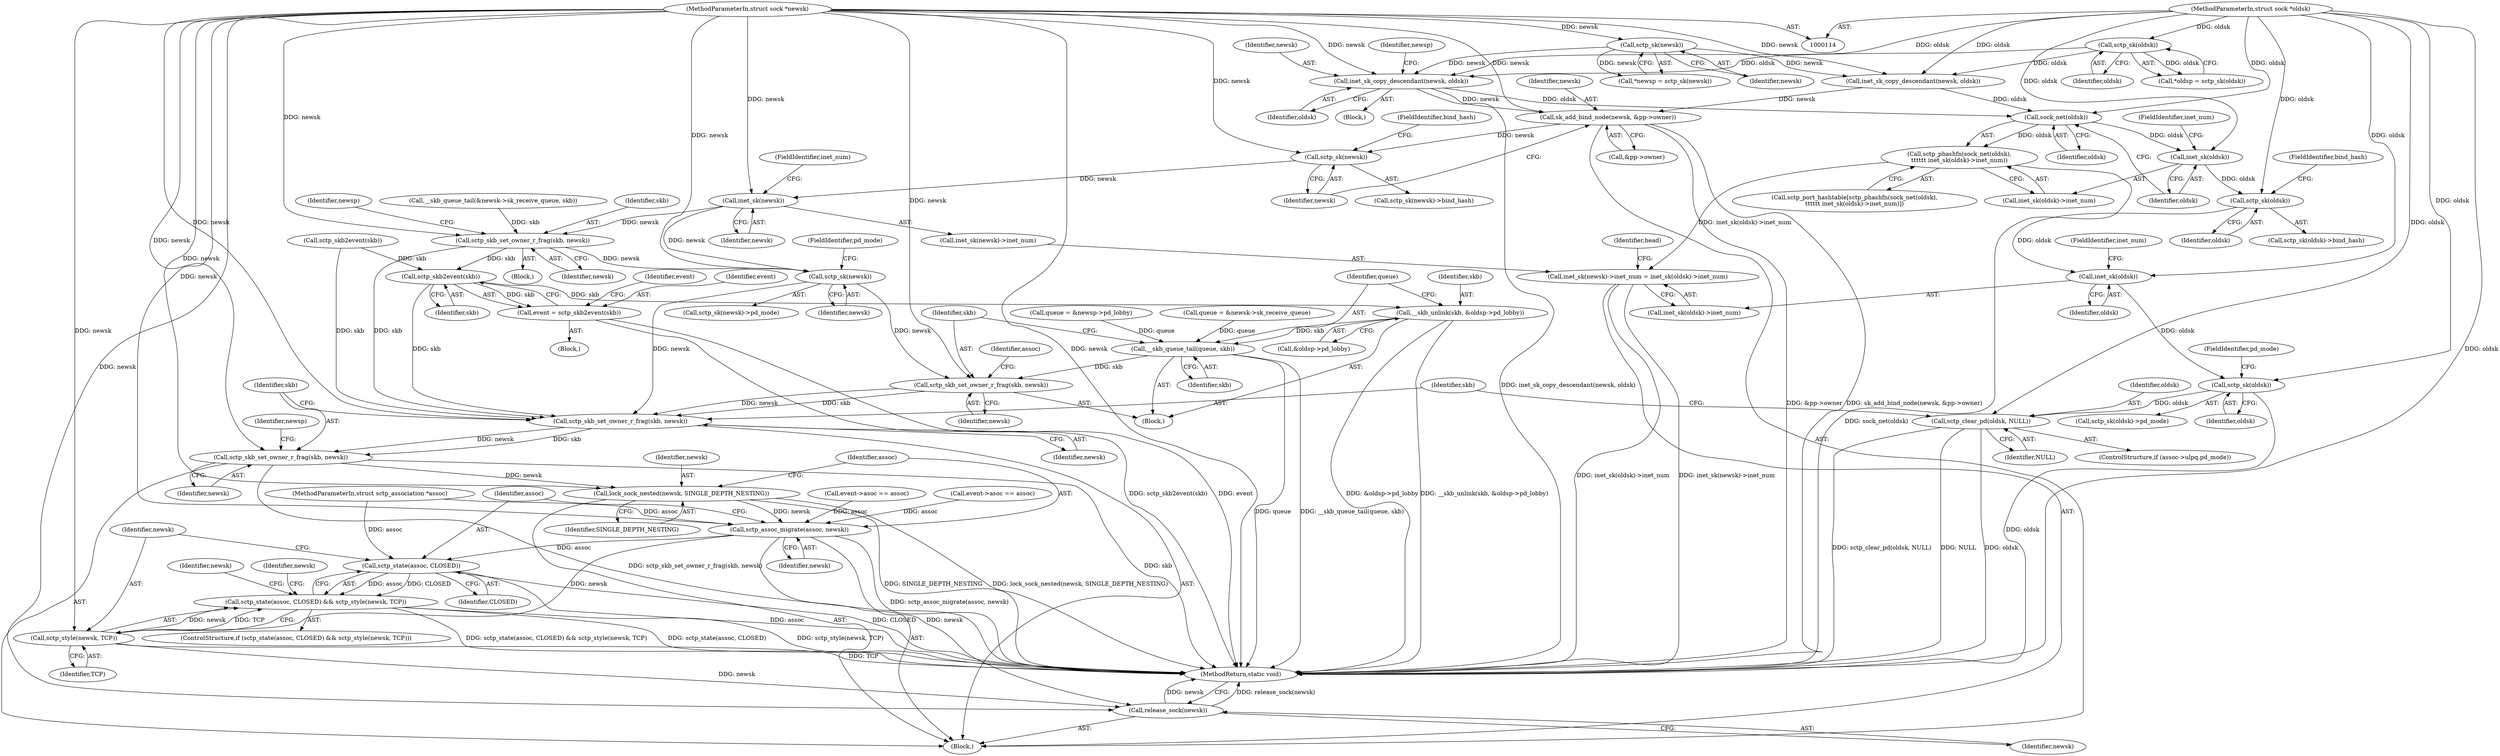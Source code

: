 digraph "0_linux_2d45a02d0166caf2627fe91897c6ffc3b19514c4_2@API" {
"1000170" [label="(Call,inet_sk_copy_descendant(newsk, oldsk))"];
"1000128" [label="(Call,sctp_sk(newsk))"];
"1000116" [label="(MethodParameterIn,struct sock *newsk)"];
"1000123" [label="(Call,sctp_sk(oldsk))"];
"1000115" [label="(MethodParameterIn,struct sock *oldsk)"];
"1000202" [label="(Call,sock_net(oldsk))"];
"1000201" [label="(Call,sctp_phashfn(sock_net(oldsk),\n\t\t\t\t\t\t inet_sk(oldsk)->inet_num))"];
"1000232" [label="(Call,inet_sk(newsk)->inet_num = inet_sk(oldsk)->inet_num)"];
"1000205" [label="(Call,inet_sk(oldsk))"];
"1000217" [label="(Call,sctp_sk(oldsk))"];
"1000238" [label="(Call,inet_sk(oldsk))"];
"1000312" [label="(Call,sctp_sk(oldsk))"];
"1000367" [label="(Call,sctp_clear_pd(oldsk, NULL))"];
"1000220" [label="(Call,sk_add_bind_node(newsk, &pp->owner))"];
"1000228" [label="(Call,sctp_sk(newsk))"];
"1000234" [label="(Call,inet_sk(newsk))"];
"1000289" [label="(Call,sctp_skb_set_owner_r_frag(skb, newsk))"];
"1000300" [label="(Call,sctp_sk(newsk))"];
"1000358" [label="(Call,sctp_skb_set_owner_r_frag(skb, newsk))"];
"1000370" [label="(Call,sctp_skb_set_owner_r_frag(skb, newsk))"];
"1000373" [label="(Call,sctp_skb_set_owner_r_frag(skb, newsk))"];
"1000381" [label="(Call,lock_sock_nested(newsk, SINGLE_DEPTH_NESTING))"];
"1000384" [label="(Call,sctp_assoc_migrate(assoc, newsk))"];
"1000389" [label="(Call,sctp_state(assoc, CLOSED))"];
"1000388" [label="(Call,sctp_state(assoc, CLOSED) && sctp_style(newsk, TCP))"];
"1000392" [label="(Call,sctp_style(newsk, TCP))"];
"1000405" [label="(Call,release_sock(newsk))"];
"1000340" [label="(Call,sctp_skb2event(skb))"];
"1000338" [label="(Call,event = sctp_skb2event(skb))"];
"1000349" [label="(Call,__skb_unlink(skb, &oldsp->pd_lobby))"];
"1000355" [label="(Call,__skb_queue_tail(queue, skb))"];
"1000227" [label="(Call,sctp_sk(newsk)->bind_hash)"];
"1000204" [label="(Call,inet_sk(oldsk)->inet_num)"];
"1000283" [label="(Call,__skb_queue_tail(&newsk->sk_receive_queue, skb))"];
"1000124" [label="(Identifier,oldsk)"];
"1000385" [label="(Identifier,assoc)"];
"1000388" [label="(Call,sctp_state(assoc, CLOSED) && sctp_style(newsk, TCP))"];
"1000359" [label="(Identifier,skb)"];
"1000367" [label="(Call,sctp_clear_pd(oldsk, NULL))"];
"1000203" [label="(Identifier,oldsk)"];
"1000406" [label="(Identifier,newsk)"];
"1000386" [label="(Identifier,newsk)"];
"1000357" [label="(Identifier,skb)"];
"1000129" [label="(Identifier,newsk)"];
"1000369" [label="(Identifier,NULL)"];
"1000183" [label="(Call,inet_sk_copy_descendant(newsk, oldsk))"];
"1000364" [label="(Identifier,assoc)"];
"1000201" [label="(Call,sctp_phashfn(sock_net(oldsk),\n\t\t\t\t\t\t inet_sk(oldsk)->inet_num))"];
"1000302" [label="(FieldIdentifier,pd_mode)"];
"1000375" [label="(Identifier,newsk)"];
"1000233" [label="(Call,inet_sk(newsk)->inet_num)"];
"1000301" [label="(Identifier,newsk)"];
"1000405" [label="(Call,release_sock(newsk))"];
"1000371" [label="(Identifier,skb)"];
"1000312" [label="(Call,sctp_sk(oldsk))"];
"1000268" [label="(Call,sctp_skb2event(skb))"];
"1000355" [label="(Call,__skb_queue_tail(queue, skb))"];
"1000172" [label="(Identifier,oldsk)"];
"1000222" [label="(Call,&pp->owner)"];
"1000339" [label="(Identifier,event)"];
"1000199" [label="(Call,sctp_port_hashtable[sctp_phashfn(sock_net(oldsk),\n\t\t\t\t\t\t inet_sk(oldsk)->inet_num)])"];
"1000116" [label="(MethodParameterIn,struct sock *newsk)"];
"1000361" [label="(ControlStructure,if (assoc->ulpq.pd_mode))"];
"1000299" [label="(Call,sctp_sk(newsk)->pd_mode)"];
"1000324" [label="(Call,queue = &newsp->pd_lobby)"];
"1000123" [label="(Call,sctp_sk(oldsk))"];
"1000115" [label="(MethodParameterIn,struct sock *oldsk)"];
"1000381" [label="(Call,lock_sock_nested(newsk, SINGLE_DEPTH_NESTING))"];
"1000119" [label="(Block,)"];
"1000230" [label="(FieldIdentifier,bind_hash)"];
"1000217" [label="(Call,sctp_sk(oldsk))"];
"1000392" [label="(Call,sctp_style(newsk, TCP))"];
"1000341" [label="(Identifier,skb)"];
"1000229" [label="(Identifier,newsk)"];
"1000345" [label="(Identifier,event)"];
"1000117" [label="(MethodParameterIn,struct sctp_association *assoc)"];
"1000382" [label="(Identifier,newsk)"];
"1000384" [label="(Call,sctp_assoc_migrate(assoc, newsk))"];
"1000235" [label="(Identifier,newsk)"];
"1000387" [label="(ControlStructure,if (sctp_state(assoc, CLOSED) && sctp_style(newsk, TCP)))"];
"1000228" [label="(Call,sctp_sk(newsk))"];
"1000300" [label="(Call,sctp_sk(newsk))"];
"1000350" [label="(Identifier,skb)"];
"1000232" [label="(Call,inet_sk(newsk)->inet_num = inet_sk(oldsk)->inet_num)"];
"1000216" [label="(Call,sctp_sk(oldsk)->bind_hash)"];
"1000393" [label="(Identifier,newsk)"];
"1000291" [label="(Identifier,newsk)"];
"1000383" [label="(Identifier,SINGLE_DEPTH_NESTING)"];
"1000343" [label="(Call,event->asoc == assoc)"];
"1000314" [label="(FieldIdentifier,pd_mode)"];
"1000337" [label="(Block,)"];
"1000240" [label="(FieldIdentifier,inet_num)"];
"1000234" [label="(Call,inet_sk(newsk))"];
"1000126" [label="(Call,*newsp = sctp_sk(newsk))"];
"1000374" [label="(Identifier,skb)"];
"1000244" [label="(Identifier,head)"];
"1000176" [label="(Identifier,newsp)"];
"1000407" [label="(MethodReturn,static void)"];
"1000170" [label="(Call,inet_sk_copy_descendant(newsk, oldsk))"];
"1000121" [label="(Call,*oldsp = sctp_sk(oldsk))"];
"1000290" [label="(Identifier,skb)"];
"1000351" [label="(Call,&oldsp->pd_lobby)"];
"1000271" [label="(Call,event->asoc == assoc)"];
"1000349" [label="(Call,__skb_unlink(skb, &oldsp->pd_lobby))"];
"1000238" [label="(Call,inet_sk(oldsk))"];
"1000394" [label="(Identifier,TCP)"];
"1000276" [label="(Block,)"];
"1000207" [label="(FieldIdentifier,inet_num)"];
"1000391" [label="(Identifier,CLOSED)"];
"1000338" [label="(Call,event = sctp_skb2event(skb))"];
"1000289" [label="(Call,sctp_skb_set_owner_r_frag(skb, newsk))"];
"1000239" [label="(Identifier,oldsk)"];
"1000378" [label="(Identifier,newsp)"];
"1000128" [label="(Call,sctp_sk(newsk))"];
"1000348" [label="(Block,)"];
"1000372" [label="(Identifier,newsk)"];
"1000220" [label="(Call,sk_add_bind_node(newsk, &pp->owner))"];
"1000218" [label="(Identifier,oldsk)"];
"1000313" [label="(Identifier,oldsk)"];
"1000389" [label="(Call,sctp_state(assoc, CLOSED))"];
"1000368" [label="(Identifier,oldsk)"];
"1000295" [label="(Identifier,newsp)"];
"1000390" [label="(Identifier,assoc)"];
"1000219" [label="(FieldIdentifier,bind_hash)"];
"1000171" [label="(Identifier,newsk)"];
"1000311" [label="(Call,sctp_sk(oldsk)->pd_mode)"];
"1000397" [label="(Identifier,newsk)"];
"1000205" [label="(Call,inet_sk(oldsk))"];
"1000402" [label="(Identifier,newsk)"];
"1000236" [label="(FieldIdentifier,inet_num)"];
"1000370" [label="(Call,sctp_skb_set_owner_r_frag(skb, newsk))"];
"1000356" [label="(Identifier,queue)"];
"1000358" [label="(Call,sctp_skb_set_owner_r_frag(skb, newsk))"];
"1000221" [label="(Identifier,newsk)"];
"1000373" [label="(Call,sctp_skb_set_owner_r_frag(skb, newsk))"];
"1000237" [label="(Call,inet_sk(oldsk)->inet_num)"];
"1000206" [label="(Identifier,oldsk)"];
"1000331" [label="(Call,queue = &newsk->sk_receive_queue)"];
"1000340" [label="(Call,sctp_skb2event(skb))"];
"1000360" [label="(Identifier,newsk)"];
"1000160" [label="(Block,)"];
"1000202" [label="(Call,sock_net(oldsk))"];
"1000170" -> "1000160"  [label="AST: "];
"1000170" -> "1000172"  [label="CFG: "];
"1000171" -> "1000170"  [label="AST: "];
"1000172" -> "1000170"  [label="AST: "];
"1000176" -> "1000170"  [label="CFG: "];
"1000170" -> "1000407"  [label="DDG: inet_sk_copy_descendant(newsk, oldsk)"];
"1000128" -> "1000170"  [label="DDG: newsk"];
"1000116" -> "1000170"  [label="DDG: newsk"];
"1000123" -> "1000170"  [label="DDG: oldsk"];
"1000115" -> "1000170"  [label="DDG: oldsk"];
"1000170" -> "1000202"  [label="DDG: oldsk"];
"1000170" -> "1000220"  [label="DDG: newsk"];
"1000128" -> "1000126"  [label="AST: "];
"1000128" -> "1000129"  [label="CFG: "];
"1000129" -> "1000128"  [label="AST: "];
"1000126" -> "1000128"  [label="CFG: "];
"1000128" -> "1000126"  [label="DDG: newsk"];
"1000116" -> "1000128"  [label="DDG: newsk"];
"1000128" -> "1000183"  [label="DDG: newsk"];
"1000116" -> "1000114"  [label="AST: "];
"1000116" -> "1000407"  [label="DDG: newsk"];
"1000116" -> "1000183"  [label="DDG: newsk"];
"1000116" -> "1000220"  [label="DDG: newsk"];
"1000116" -> "1000228"  [label="DDG: newsk"];
"1000116" -> "1000234"  [label="DDG: newsk"];
"1000116" -> "1000289"  [label="DDG: newsk"];
"1000116" -> "1000300"  [label="DDG: newsk"];
"1000116" -> "1000358"  [label="DDG: newsk"];
"1000116" -> "1000370"  [label="DDG: newsk"];
"1000116" -> "1000373"  [label="DDG: newsk"];
"1000116" -> "1000381"  [label="DDG: newsk"];
"1000116" -> "1000384"  [label="DDG: newsk"];
"1000116" -> "1000392"  [label="DDG: newsk"];
"1000116" -> "1000405"  [label="DDG: newsk"];
"1000123" -> "1000121"  [label="AST: "];
"1000123" -> "1000124"  [label="CFG: "];
"1000124" -> "1000123"  [label="AST: "];
"1000121" -> "1000123"  [label="CFG: "];
"1000123" -> "1000121"  [label="DDG: oldsk"];
"1000115" -> "1000123"  [label="DDG: oldsk"];
"1000123" -> "1000183"  [label="DDG: oldsk"];
"1000115" -> "1000114"  [label="AST: "];
"1000115" -> "1000407"  [label="DDG: oldsk"];
"1000115" -> "1000183"  [label="DDG: oldsk"];
"1000115" -> "1000202"  [label="DDG: oldsk"];
"1000115" -> "1000205"  [label="DDG: oldsk"];
"1000115" -> "1000217"  [label="DDG: oldsk"];
"1000115" -> "1000238"  [label="DDG: oldsk"];
"1000115" -> "1000312"  [label="DDG: oldsk"];
"1000115" -> "1000367"  [label="DDG: oldsk"];
"1000202" -> "1000201"  [label="AST: "];
"1000202" -> "1000203"  [label="CFG: "];
"1000203" -> "1000202"  [label="AST: "];
"1000206" -> "1000202"  [label="CFG: "];
"1000202" -> "1000201"  [label="DDG: oldsk"];
"1000183" -> "1000202"  [label="DDG: oldsk"];
"1000202" -> "1000205"  [label="DDG: oldsk"];
"1000201" -> "1000199"  [label="AST: "];
"1000201" -> "1000204"  [label="CFG: "];
"1000204" -> "1000201"  [label="AST: "];
"1000199" -> "1000201"  [label="CFG: "];
"1000201" -> "1000407"  [label="DDG: sock_net(oldsk)"];
"1000201" -> "1000232"  [label="DDG: inet_sk(oldsk)->inet_num"];
"1000232" -> "1000119"  [label="AST: "];
"1000232" -> "1000237"  [label="CFG: "];
"1000233" -> "1000232"  [label="AST: "];
"1000237" -> "1000232"  [label="AST: "];
"1000244" -> "1000232"  [label="CFG: "];
"1000232" -> "1000407"  [label="DDG: inet_sk(oldsk)->inet_num"];
"1000232" -> "1000407"  [label="DDG: inet_sk(newsk)->inet_num"];
"1000205" -> "1000204"  [label="AST: "];
"1000205" -> "1000206"  [label="CFG: "];
"1000206" -> "1000205"  [label="AST: "];
"1000207" -> "1000205"  [label="CFG: "];
"1000205" -> "1000217"  [label="DDG: oldsk"];
"1000217" -> "1000216"  [label="AST: "];
"1000217" -> "1000218"  [label="CFG: "];
"1000218" -> "1000217"  [label="AST: "];
"1000219" -> "1000217"  [label="CFG: "];
"1000217" -> "1000238"  [label="DDG: oldsk"];
"1000238" -> "1000237"  [label="AST: "];
"1000238" -> "1000239"  [label="CFG: "];
"1000239" -> "1000238"  [label="AST: "];
"1000240" -> "1000238"  [label="CFG: "];
"1000238" -> "1000312"  [label="DDG: oldsk"];
"1000312" -> "1000311"  [label="AST: "];
"1000312" -> "1000313"  [label="CFG: "];
"1000313" -> "1000312"  [label="AST: "];
"1000314" -> "1000312"  [label="CFG: "];
"1000312" -> "1000407"  [label="DDG: oldsk"];
"1000312" -> "1000367"  [label="DDG: oldsk"];
"1000367" -> "1000361"  [label="AST: "];
"1000367" -> "1000369"  [label="CFG: "];
"1000368" -> "1000367"  [label="AST: "];
"1000369" -> "1000367"  [label="AST: "];
"1000371" -> "1000367"  [label="CFG: "];
"1000367" -> "1000407"  [label="DDG: NULL"];
"1000367" -> "1000407"  [label="DDG: oldsk"];
"1000367" -> "1000407"  [label="DDG: sctp_clear_pd(oldsk, NULL)"];
"1000220" -> "1000119"  [label="AST: "];
"1000220" -> "1000222"  [label="CFG: "];
"1000221" -> "1000220"  [label="AST: "];
"1000222" -> "1000220"  [label="AST: "];
"1000229" -> "1000220"  [label="CFG: "];
"1000220" -> "1000407"  [label="DDG: &pp->owner"];
"1000220" -> "1000407"  [label="DDG: sk_add_bind_node(newsk, &pp->owner)"];
"1000183" -> "1000220"  [label="DDG: newsk"];
"1000220" -> "1000228"  [label="DDG: newsk"];
"1000228" -> "1000227"  [label="AST: "];
"1000228" -> "1000229"  [label="CFG: "];
"1000229" -> "1000228"  [label="AST: "];
"1000230" -> "1000228"  [label="CFG: "];
"1000228" -> "1000234"  [label="DDG: newsk"];
"1000234" -> "1000233"  [label="AST: "];
"1000234" -> "1000235"  [label="CFG: "];
"1000235" -> "1000234"  [label="AST: "];
"1000236" -> "1000234"  [label="CFG: "];
"1000234" -> "1000289"  [label="DDG: newsk"];
"1000234" -> "1000300"  [label="DDG: newsk"];
"1000289" -> "1000276"  [label="AST: "];
"1000289" -> "1000291"  [label="CFG: "];
"1000290" -> "1000289"  [label="AST: "];
"1000291" -> "1000289"  [label="AST: "];
"1000295" -> "1000289"  [label="CFG: "];
"1000283" -> "1000289"  [label="DDG: skb"];
"1000289" -> "1000300"  [label="DDG: newsk"];
"1000289" -> "1000340"  [label="DDG: skb"];
"1000289" -> "1000370"  [label="DDG: skb"];
"1000300" -> "1000299"  [label="AST: "];
"1000300" -> "1000301"  [label="CFG: "];
"1000301" -> "1000300"  [label="AST: "];
"1000302" -> "1000300"  [label="CFG: "];
"1000300" -> "1000358"  [label="DDG: newsk"];
"1000300" -> "1000370"  [label="DDG: newsk"];
"1000358" -> "1000348"  [label="AST: "];
"1000358" -> "1000360"  [label="CFG: "];
"1000359" -> "1000358"  [label="AST: "];
"1000360" -> "1000358"  [label="AST: "];
"1000364" -> "1000358"  [label="CFG: "];
"1000355" -> "1000358"  [label="DDG: skb"];
"1000358" -> "1000370"  [label="DDG: skb"];
"1000358" -> "1000370"  [label="DDG: newsk"];
"1000370" -> "1000119"  [label="AST: "];
"1000370" -> "1000372"  [label="CFG: "];
"1000371" -> "1000370"  [label="AST: "];
"1000372" -> "1000370"  [label="AST: "];
"1000374" -> "1000370"  [label="CFG: "];
"1000268" -> "1000370"  [label="DDG: skb"];
"1000340" -> "1000370"  [label="DDG: skb"];
"1000370" -> "1000373"  [label="DDG: skb"];
"1000370" -> "1000373"  [label="DDG: newsk"];
"1000373" -> "1000119"  [label="AST: "];
"1000373" -> "1000375"  [label="CFG: "];
"1000374" -> "1000373"  [label="AST: "];
"1000375" -> "1000373"  [label="AST: "];
"1000378" -> "1000373"  [label="CFG: "];
"1000373" -> "1000407"  [label="DDG: sctp_skb_set_owner_r_frag(skb, newsk)"];
"1000373" -> "1000407"  [label="DDG: skb"];
"1000373" -> "1000381"  [label="DDG: newsk"];
"1000381" -> "1000119"  [label="AST: "];
"1000381" -> "1000383"  [label="CFG: "];
"1000382" -> "1000381"  [label="AST: "];
"1000383" -> "1000381"  [label="AST: "];
"1000385" -> "1000381"  [label="CFG: "];
"1000381" -> "1000407"  [label="DDG: SINGLE_DEPTH_NESTING"];
"1000381" -> "1000407"  [label="DDG: lock_sock_nested(newsk, SINGLE_DEPTH_NESTING)"];
"1000381" -> "1000384"  [label="DDG: newsk"];
"1000384" -> "1000119"  [label="AST: "];
"1000384" -> "1000386"  [label="CFG: "];
"1000385" -> "1000384"  [label="AST: "];
"1000386" -> "1000384"  [label="AST: "];
"1000390" -> "1000384"  [label="CFG: "];
"1000384" -> "1000407"  [label="DDG: sctp_assoc_migrate(assoc, newsk)"];
"1000271" -> "1000384"  [label="DDG: assoc"];
"1000343" -> "1000384"  [label="DDG: assoc"];
"1000117" -> "1000384"  [label="DDG: assoc"];
"1000384" -> "1000389"  [label="DDG: assoc"];
"1000384" -> "1000392"  [label="DDG: newsk"];
"1000384" -> "1000405"  [label="DDG: newsk"];
"1000389" -> "1000388"  [label="AST: "];
"1000389" -> "1000391"  [label="CFG: "];
"1000390" -> "1000389"  [label="AST: "];
"1000391" -> "1000389"  [label="AST: "];
"1000393" -> "1000389"  [label="CFG: "];
"1000388" -> "1000389"  [label="CFG: "];
"1000389" -> "1000407"  [label="DDG: assoc"];
"1000389" -> "1000407"  [label="DDG: CLOSED"];
"1000389" -> "1000388"  [label="DDG: assoc"];
"1000389" -> "1000388"  [label="DDG: CLOSED"];
"1000117" -> "1000389"  [label="DDG: assoc"];
"1000388" -> "1000387"  [label="AST: "];
"1000388" -> "1000392"  [label="CFG: "];
"1000392" -> "1000388"  [label="AST: "];
"1000397" -> "1000388"  [label="CFG: "];
"1000402" -> "1000388"  [label="CFG: "];
"1000388" -> "1000407"  [label="DDG: sctp_state(assoc, CLOSED)"];
"1000388" -> "1000407"  [label="DDG: sctp_style(newsk, TCP)"];
"1000388" -> "1000407"  [label="DDG: sctp_state(assoc, CLOSED) && sctp_style(newsk, TCP)"];
"1000392" -> "1000388"  [label="DDG: newsk"];
"1000392" -> "1000388"  [label="DDG: TCP"];
"1000392" -> "1000394"  [label="CFG: "];
"1000393" -> "1000392"  [label="AST: "];
"1000394" -> "1000392"  [label="AST: "];
"1000392" -> "1000407"  [label="DDG: TCP"];
"1000392" -> "1000405"  [label="DDG: newsk"];
"1000405" -> "1000119"  [label="AST: "];
"1000405" -> "1000406"  [label="CFG: "];
"1000406" -> "1000405"  [label="AST: "];
"1000407" -> "1000405"  [label="CFG: "];
"1000405" -> "1000407"  [label="DDG: release_sock(newsk)"];
"1000405" -> "1000407"  [label="DDG: newsk"];
"1000340" -> "1000338"  [label="AST: "];
"1000340" -> "1000341"  [label="CFG: "];
"1000341" -> "1000340"  [label="AST: "];
"1000338" -> "1000340"  [label="CFG: "];
"1000340" -> "1000338"  [label="DDG: skb"];
"1000268" -> "1000340"  [label="DDG: skb"];
"1000340" -> "1000349"  [label="DDG: skb"];
"1000338" -> "1000337"  [label="AST: "];
"1000339" -> "1000338"  [label="AST: "];
"1000345" -> "1000338"  [label="CFG: "];
"1000338" -> "1000407"  [label="DDG: event"];
"1000338" -> "1000407"  [label="DDG: sctp_skb2event(skb)"];
"1000349" -> "1000348"  [label="AST: "];
"1000349" -> "1000351"  [label="CFG: "];
"1000350" -> "1000349"  [label="AST: "];
"1000351" -> "1000349"  [label="AST: "];
"1000356" -> "1000349"  [label="CFG: "];
"1000349" -> "1000407"  [label="DDG: __skb_unlink(skb, &oldsp->pd_lobby)"];
"1000349" -> "1000407"  [label="DDG: &oldsp->pd_lobby"];
"1000349" -> "1000355"  [label="DDG: skb"];
"1000355" -> "1000348"  [label="AST: "];
"1000355" -> "1000357"  [label="CFG: "];
"1000356" -> "1000355"  [label="AST: "];
"1000357" -> "1000355"  [label="AST: "];
"1000359" -> "1000355"  [label="CFG: "];
"1000355" -> "1000407"  [label="DDG: queue"];
"1000355" -> "1000407"  [label="DDG: __skb_queue_tail(queue, skb)"];
"1000331" -> "1000355"  [label="DDG: queue"];
"1000324" -> "1000355"  [label="DDG: queue"];
}
